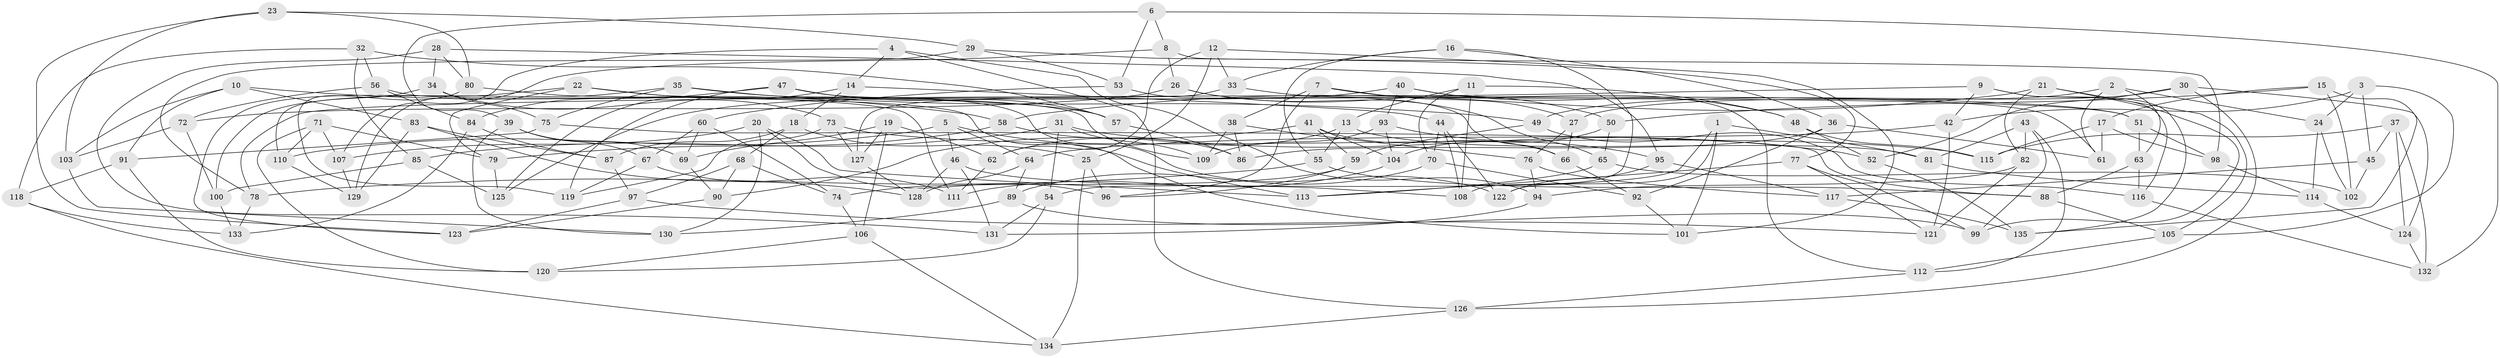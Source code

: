 // coarse degree distribution, {11: 0.036585365853658534, 8: 0.04878048780487805, 4: 0.7195121951219512, 12: 0.024390243902439025, 10: 0.04878048780487805, 7: 0.024390243902439025, 9: 0.012195121951219513, 3: 0.07317073170731707, 6: 0.012195121951219513}
// Generated by graph-tools (version 1.1) at 2025/54/03/04/25 22:54:07]
// undirected, 135 vertices, 270 edges
graph export_dot {
  node [color=gray90,style=filled];
  1;
  2;
  3;
  4;
  5;
  6;
  7;
  8;
  9;
  10;
  11;
  12;
  13;
  14;
  15;
  16;
  17;
  18;
  19;
  20;
  21;
  22;
  23;
  24;
  25;
  26;
  27;
  28;
  29;
  30;
  31;
  32;
  33;
  34;
  35;
  36;
  37;
  38;
  39;
  40;
  41;
  42;
  43;
  44;
  45;
  46;
  47;
  48;
  49;
  50;
  51;
  52;
  53;
  54;
  55;
  56;
  57;
  58;
  59;
  60;
  61;
  62;
  63;
  64;
  65;
  66;
  67;
  68;
  69;
  70;
  71;
  72;
  73;
  74;
  75;
  76;
  77;
  78;
  79;
  80;
  81;
  82;
  83;
  84;
  85;
  86;
  87;
  88;
  89;
  90;
  91;
  92;
  93;
  94;
  95;
  96;
  97;
  98;
  99;
  100;
  101;
  102;
  103;
  104;
  105;
  106;
  107;
  108;
  109;
  110;
  111;
  112;
  113;
  114;
  115;
  116;
  117;
  118;
  119;
  120;
  121;
  122;
  123;
  124;
  125;
  126;
  127;
  128;
  129;
  130;
  131;
  132;
  133;
  134;
  135;
  1 -- 122;
  1 -- 101;
  1 -- 54;
  1 -- 81;
  2 -- 61;
  2 -- 24;
  2 -- 63;
  2 -- 27;
  3 -- 24;
  3 -- 105;
  3 -- 45;
  3 -- 42;
  4 -- 14;
  4 -- 107;
  4 -- 126;
  4 -- 94;
  5 -- 113;
  5 -- 110;
  5 -- 46;
  5 -- 64;
  6 -- 53;
  6 -- 39;
  6 -- 8;
  6 -- 132;
  7 -- 38;
  7 -- 96;
  7 -- 61;
  7 -- 27;
  8 -- 129;
  8 -- 26;
  8 -- 98;
  9 -- 135;
  9 -- 116;
  9 -- 78;
  9 -- 42;
  10 -- 58;
  10 -- 83;
  10 -- 91;
  10 -- 103;
  11 -- 48;
  11 -- 108;
  11 -- 70;
  11 -- 13;
  12 -- 25;
  12 -- 62;
  12 -- 101;
  12 -- 33;
  13 -- 81;
  13 -- 62;
  13 -- 55;
  14 -- 125;
  14 -- 44;
  14 -- 18;
  15 -- 50;
  15 -- 102;
  15 -- 135;
  15 -- 17;
  16 -- 55;
  16 -- 36;
  16 -- 33;
  16 -- 108;
  17 -- 61;
  17 -- 98;
  17 -- 115;
  18 -- 87;
  18 -- 68;
  18 -- 25;
  19 -- 69;
  19 -- 127;
  19 -- 62;
  19 -- 106;
  20 -- 130;
  20 -- 96;
  20 -- 107;
  20 -- 113;
  21 -- 58;
  21 -- 105;
  21 -- 82;
  21 -- 99;
  22 -- 79;
  22 -- 111;
  22 -- 57;
  22 -- 123;
  23 -- 80;
  23 -- 29;
  23 -- 103;
  23 -- 123;
  24 -- 114;
  24 -- 102;
  25 -- 134;
  25 -- 96;
  26 -- 50;
  26 -- 72;
  26 -- 65;
  27 -- 76;
  27 -- 66;
  28 -- 95;
  28 -- 131;
  28 -- 80;
  28 -- 34;
  29 -- 77;
  29 -- 53;
  29 -- 78;
  30 -- 126;
  30 -- 49;
  30 -- 52;
  30 -- 124;
  31 -- 52;
  31 -- 109;
  31 -- 85;
  31 -- 54;
  32 -- 56;
  32 -- 85;
  32 -- 57;
  32 -- 118;
  33 -- 127;
  33 -- 51;
  34 -- 75;
  34 -- 73;
  34 -- 110;
  35 -- 122;
  35 -- 100;
  35 -- 49;
  35 -- 75;
  36 -- 86;
  36 -- 92;
  36 -- 61;
  37 -- 132;
  37 -- 124;
  37 -- 45;
  37 -- 115;
  38 -- 76;
  38 -- 86;
  38 -- 109;
  39 -- 130;
  39 -- 69;
  39 -- 67;
  40 -- 48;
  40 -- 112;
  40 -- 93;
  40 -- 125;
  41 -- 104;
  41 -- 59;
  41 -- 66;
  41 -- 90;
  42 -- 121;
  42 -- 64;
  43 -- 112;
  43 -- 82;
  43 -- 81;
  43 -- 99;
  44 -- 108;
  44 -- 70;
  44 -- 122;
  45 -- 102;
  45 -- 117;
  46 -- 128;
  46 -- 108;
  46 -- 131;
  47 -- 84;
  47 -- 119;
  47 -- 57;
  47 -- 51;
  48 -- 52;
  48 -- 115;
  49 -- 59;
  49 -- 116;
  50 -- 104;
  50 -- 65;
  51 -- 98;
  51 -- 63;
  52 -- 135;
  53 -- 66;
  53 -- 60;
  54 -- 120;
  54 -- 131;
  55 -- 78;
  55 -- 88;
  56 -- 84;
  56 -- 109;
  56 -- 72;
  57 -- 86;
  58 -- 79;
  58 -- 86;
  59 -- 96;
  59 -- 74;
  60 -- 69;
  60 -- 67;
  60 -- 74;
  62 -- 111;
  63 -- 116;
  63 -- 88;
  64 -- 89;
  64 -- 128;
  65 -- 102;
  65 -- 113;
  66 -- 92;
  67 -- 111;
  67 -- 119;
  68 -- 90;
  68 -- 97;
  68 -- 74;
  69 -- 90;
  70 -- 92;
  70 -- 89;
  71 -- 120;
  71 -- 79;
  71 -- 110;
  71 -- 107;
  72 -- 100;
  72 -- 103;
  73 -- 127;
  73 -- 119;
  73 -- 115;
  74 -- 106;
  75 -- 88;
  75 -- 91;
  76 -- 94;
  76 -- 117;
  77 -- 99;
  77 -- 113;
  77 -- 121;
  78 -- 133;
  79 -- 125;
  80 -- 119;
  80 -- 101;
  81 -- 114;
  82 -- 121;
  82 -- 94;
  83 -- 87;
  83 -- 129;
  83 -- 128;
  84 -- 87;
  84 -- 133;
  85 -- 125;
  85 -- 100;
  87 -- 97;
  88 -- 105;
  89 -- 130;
  89 -- 99;
  90 -- 123;
  91 -- 120;
  91 -- 118;
  92 -- 101;
  93 -- 95;
  93 -- 109;
  93 -- 104;
  94 -- 131;
  95 -- 117;
  95 -- 122;
  97 -- 121;
  97 -- 123;
  98 -- 114;
  100 -- 133;
  103 -- 130;
  104 -- 111;
  105 -- 112;
  106 -- 134;
  106 -- 120;
  107 -- 129;
  110 -- 129;
  112 -- 126;
  114 -- 124;
  116 -- 132;
  117 -- 135;
  118 -- 133;
  118 -- 134;
  124 -- 132;
  126 -- 134;
  127 -- 128;
}
